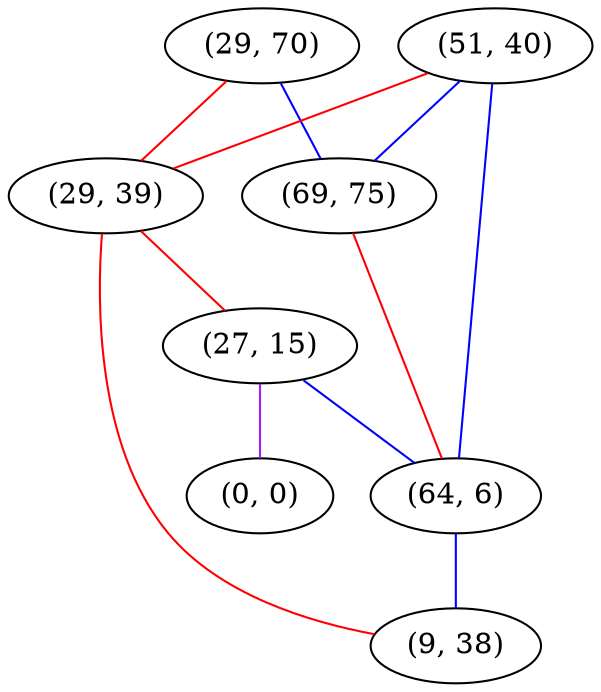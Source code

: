 graph "" {
"(29, 70)";
"(51, 40)";
"(29, 39)";
"(69, 75)";
"(27, 15)";
"(64, 6)";
"(0, 0)";
"(9, 38)";
"(29, 70)" -- "(29, 39)"  [color=red, key=0, weight=1];
"(29, 70)" -- "(69, 75)"  [color=blue, key=0, weight=3];
"(51, 40)" -- "(64, 6)"  [color=blue, key=0, weight=3];
"(51, 40)" -- "(29, 39)"  [color=red, key=0, weight=1];
"(51, 40)" -- "(69, 75)"  [color=blue, key=0, weight=3];
"(29, 39)" -- "(9, 38)"  [color=red, key=0, weight=1];
"(29, 39)" -- "(27, 15)"  [color=red, key=0, weight=1];
"(69, 75)" -- "(64, 6)"  [color=red, key=0, weight=1];
"(27, 15)" -- "(64, 6)"  [color=blue, key=0, weight=3];
"(27, 15)" -- "(0, 0)"  [color=purple, key=0, weight=4];
"(64, 6)" -- "(9, 38)"  [color=blue, key=0, weight=3];
}
